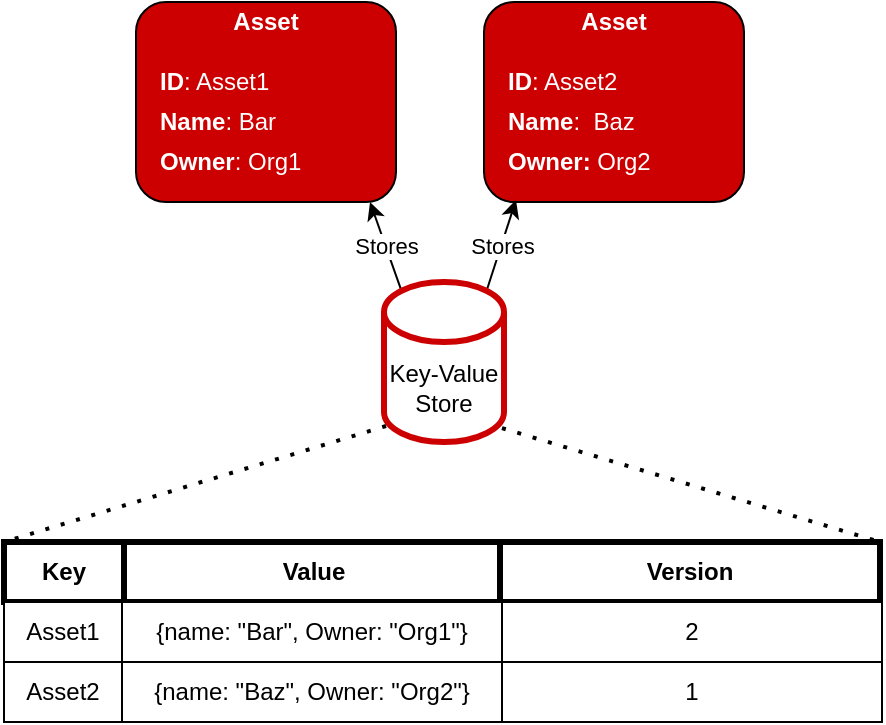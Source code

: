 <mxfile version="14.4.2" type="device"><diagram id="GKOgXVWAA43bFS94ijdb" name="Page-1"><mxGraphModel dx="2062" dy="1052" grid="1" gridSize="10" guides="1" tooltips="1" connect="1" arrows="1" fold="1" page="1" pageScale="1" pageWidth="827" pageHeight="1169" math="0" shadow="0"><root><mxCell id="0"/><mxCell id="1" parent="0"/><mxCell id="WX5T8k8ZcVkDSwtMs6-f-1" value="" style="rounded=1;whiteSpace=wrap;html=1;fillColor=#CC0000;" vertex="1" parent="1"><mxGeometry x="110" y="60" width="130" height="100" as="geometry"/></mxCell><mxCell id="WX5T8k8ZcVkDSwtMs6-f-2" value="&lt;b&gt;&lt;font color=&quot;#ffffff&quot;&gt;Asset&lt;/font&gt;&lt;/b&gt;" style="text;html=1;strokeColor=none;fillColor=none;align=center;verticalAlign=middle;whiteSpace=wrap;rounded=0;" vertex="1" parent="1"><mxGeometry x="110" y="60" width="130" height="20" as="geometry"/></mxCell><mxCell id="WX5T8k8ZcVkDSwtMs6-f-3" value="&lt;font color=&quot;#ffffff&quot;&gt;&lt;b&gt;ID&lt;/b&gt;: Asset1&lt;/font&gt;" style="text;html=1;strokeColor=none;fillColor=none;align=left;verticalAlign=middle;whiteSpace=wrap;rounded=0;" vertex="1" parent="1"><mxGeometry x="120" y="90" width="110" height="20" as="geometry"/></mxCell><mxCell id="WX5T8k8ZcVkDSwtMs6-f-4" value="&lt;font color=&quot;#ffffff&quot;&gt;&lt;b&gt;Name&lt;/b&gt;: Bar&lt;/font&gt;" style="text;html=1;strokeColor=none;fillColor=none;align=left;verticalAlign=middle;whiteSpace=wrap;rounded=0;" vertex="1" parent="1"><mxGeometry x="120" y="110" width="110" height="20" as="geometry"/></mxCell><mxCell id="WX5T8k8ZcVkDSwtMs6-f-6" value="" style="rounded=1;whiteSpace=wrap;html=1;fillColor=#CC0000;" vertex="1" parent="1"><mxGeometry x="284" y="60" width="130" height="100" as="geometry"/></mxCell><mxCell id="WX5T8k8ZcVkDSwtMs6-f-7" value="&lt;b&gt;&lt;font color=&quot;#ffffff&quot;&gt;Asset&lt;/font&gt;&lt;/b&gt;" style="text;html=1;strokeColor=none;fillColor=none;align=center;verticalAlign=middle;whiteSpace=wrap;rounded=0;" vertex="1" parent="1"><mxGeometry x="284" y="60" width="130" height="20" as="geometry"/></mxCell><mxCell id="WX5T8k8ZcVkDSwtMs6-f-8" value="&lt;font color=&quot;#ffffff&quot;&gt;&lt;b&gt;ID&lt;/b&gt;: Asset2&lt;/font&gt;" style="text;html=1;strokeColor=none;fillColor=none;align=left;verticalAlign=middle;whiteSpace=wrap;rounded=0;" vertex="1" parent="1"><mxGeometry x="294" y="90" width="110" height="20" as="geometry"/></mxCell><mxCell id="WX5T8k8ZcVkDSwtMs6-f-9" value="&lt;font color=&quot;#ffffff&quot;&gt;&lt;b&gt;Name&lt;/b&gt;:&amp;nbsp; Baz&lt;/font&gt;" style="text;html=1;strokeColor=none;fillColor=none;align=left;verticalAlign=middle;whiteSpace=wrap;rounded=0;" vertex="1" parent="1"><mxGeometry x="294" y="110" width="110" height="20" as="geometry"/></mxCell><mxCell id="WX5T8k8ZcVkDSwtMs6-f-14" value="Stores" style="edgeStyle=none;rounded=0;orthogonalLoop=1;jettySize=auto;html=1;exitX=0.855;exitY=0;exitDx=0;exitDy=4.35;exitPerimeter=0;entryX=0.123;entryY=0.99;entryDx=0;entryDy=0;entryPerimeter=0;" edge="1" parent="1" source="WX5T8k8ZcVkDSwtMs6-f-11" target="WX5T8k8ZcVkDSwtMs6-f-6"><mxGeometry relative="1" as="geometry"/></mxCell><mxCell id="WX5T8k8ZcVkDSwtMs6-f-15" value="Stores" style="edgeStyle=none;rounded=0;orthogonalLoop=1;jettySize=auto;html=1;exitX=0.145;exitY=0;exitDx=0;exitDy=4.35;exitPerimeter=0;entryX=0.9;entryY=1;entryDx=0;entryDy=0;entryPerimeter=0;" edge="1" parent="1" source="WX5T8k8ZcVkDSwtMs6-f-11" target="WX5T8k8ZcVkDSwtMs6-f-1"><mxGeometry relative="1" as="geometry"/></mxCell><mxCell id="WX5T8k8ZcVkDSwtMs6-f-11" value="Key-Value Store" style="shape=cylinder3;whiteSpace=wrap;html=1;boundedLbl=1;backgroundOutline=1;size=15;strokeColor=#CC0000;strokeWidth=3;" vertex="1" parent="1"><mxGeometry x="234" y="200" width="60" height="80" as="geometry"/></mxCell><mxCell id="WX5T8k8ZcVkDSwtMs6-f-29" value="Key" style="rounded=0;whiteSpace=wrap;html=1;strokeWidth=3;fontStyle=1" vertex="1" parent="1"><mxGeometry x="44" y="330" width="60" height="30" as="geometry"/></mxCell><mxCell id="WX5T8k8ZcVkDSwtMs6-f-30" value="Value" style="rounded=0;whiteSpace=wrap;html=1;strokeWidth=3;fontStyle=1" vertex="1" parent="1"><mxGeometry x="104" y="330" width="190" height="30" as="geometry"/></mxCell><mxCell id="WX5T8k8ZcVkDSwtMs6-f-31" value="Asset1" style="rounded=0;whiteSpace=wrap;html=1;strokeWidth=1;" vertex="1" parent="1"><mxGeometry x="44" y="360" width="59" height="30" as="geometry"/></mxCell><mxCell id="WX5T8k8ZcVkDSwtMs6-f-33" value="Asset2" style="rounded=0;whiteSpace=wrap;html=1;strokeWidth=1;" vertex="1" parent="1"><mxGeometry x="44" y="390" width="59" height="30" as="geometry"/></mxCell><mxCell id="WX5T8k8ZcVkDSwtMs6-f-34" value="{name: &quot;Baz&quot;, Owner: &quot;Org2&quot;}" style="rounded=0;whiteSpace=wrap;html=1;strokeWidth=1;" vertex="1" parent="1"><mxGeometry x="103" y="390" width="190" height="30" as="geometry"/></mxCell><mxCell id="WX5T8k8ZcVkDSwtMs6-f-35" value="" style="endArrow=none;dashed=1;html=1;dashPattern=1 3;strokeWidth=2;exitX=0.983;exitY=0.913;exitDx=0;exitDy=0;exitPerimeter=0;entryX=1;entryY=0;entryDx=0;entryDy=0;" edge="1" parent="1" source="WX5T8k8ZcVkDSwtMs6-f-11" target="WX5T8k8ZcVkDSwtMs6-f-39"><mxGeometry width="50" height="50" relative="1" as="geometry"><mxPoint x="710" y="510" as="sourcePoint"/><mxPoint x="760" y="460" as="targetPoint"/></mxGeometry></mxCell><mxCell id="WX5T8k8ZcVkDSwtMs6-f-36" value="" style="endArrow=none;dashed=1;html=1;dashPattern=1 3;strokeWidth=2;exitX=0.017;exitY=0.9;exitDx=0;exitDy=0;exitPerimeter=0;entryX=0;entryY=0;entryDx=0;entryDy=0;" edge="1" parent="1" source="WX5T8k8ZcVkDSwtMs6-f-11" target="WX5T8k8ZcVkDSwtMs6-f-29"><mxGeometry width="50" height="50" relative="1" as="geometry"><mxPoint x="302.98" y="283.04" as="sourcePoint"/><mxPoint x="399" y="360" as="targetPoint"/></mxGeometry></mxCell><mxCell id="WX5T8k8ZcVkDSwtMs6-f-37" value="&lt;font color=&quot;#ffffff&quot;&gt;&lt;b&gt;Owner&lt;/b&gt;: Org1&lt;/font&gt;" style="text;html=1;strokeColor=none;fillColor=none;align=left;verticalAlign=middle;whiteSpace=wrap;rounded=0;" vertex="1" parent="1"><mxGeometry x="120" y="130" width="110" height="20" as="geometry"/></mxCell><mxCell id="WX5T8k8ZcVkDSwtMs6-f-38" value="&lt;font color=&quot;#ffffff&quot;&gt;&lt;b&gt;Owner: &lt;/b&gt;Org2&lt;/font&gt;" style="text;html=1;strokeColor=none;fillColor=none;align=left;verticalAlign=middle;whiteSpace=wrap;rounded=0;" vertex="1" parent="1"><mxGeometry x="294" y="130" width="110" height="20" as="geometry"/></mxCell><mxCell id="WX5T8k8ZcVkDSwtMs6-f-39" value="Version" style="rounded=0;whiteSpace=wrap;html=1;strokeWidth=3;fontStyle=1" vertex="1" parent="1"><mxGeometry x="292" y="330" width="190" height="30" as="geometry"/></mxCell><mxCell id="WX5T8k8ZcVkDSwtMs6-f-41" value="1" style="rounded=0;whiteSpace=wrap;html=1;strokeWidth=1;" vertex="1" parent="1"><mxGeometry x="293" y="390" width="190" height="30" as="geometry"/></mxCell><mxCell id="WX5T8k8ZcVkDSwtMs6-f-32" value="{name: &quot;Bar&quot;, Owner: &quot;Org1&quot;}" style="rounded=0;whiteSpace=wrap;html=1;strokeWidth=1;" vertex="1" parent="1"><mxGeometry x="103" y="360" width="190" height="30" as="geometry"/></mxCell><mxCell id="WX5T8k8ZcVkDSwtMs6-f-40" value="2" style="rounded=0;whiteSpace=wrap;html=1;strokeWidth=1;" vertex="1" parent="1"><mxGeometry x="293" y="360" width="190" height="30" as="geometry"/></mxCell></root></mxGraphModel></diagram></mxfile>